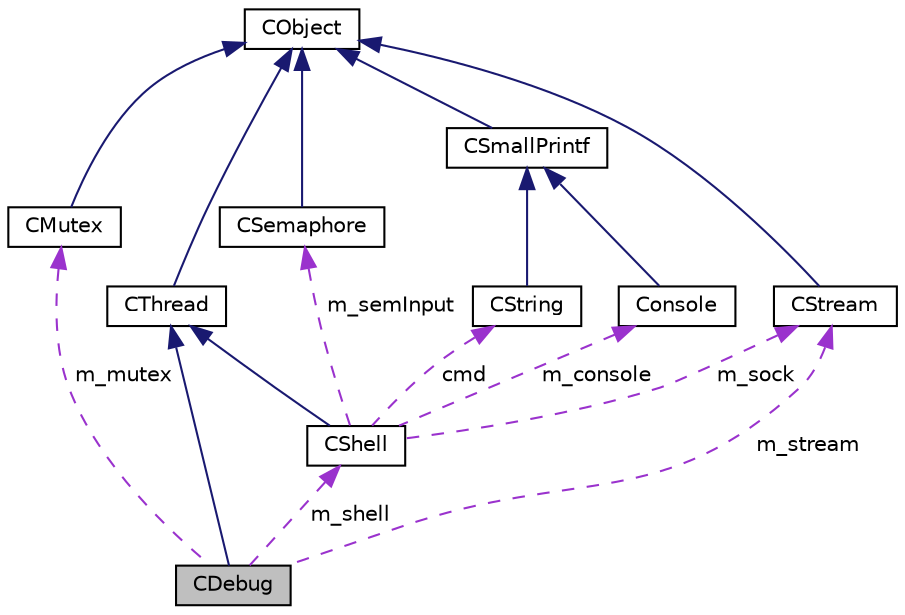 digraph "CDebug"
{
  edge [fontname="Helvetica",fontsize="10",labelfontname="Helvetica",labelfontsize="10"];
  node [fontname="Helvetica",fontsize="10",shape=record];
  Node1 [label="CDebug",height=0.2,width=0.4,color="black", fillcolor="grey75", style="filled" fontcolor="black"];
  Node2 -> Node1 [dir="back",color="midnightblue",fontsize="10",style="solid",fontname="Helvetica"];
  Node2 [label="CThread",height=0.2,width=0.4,color="black", fillcolor="white", style="filled",URL="$d0/d26/class_c_thread.html"];
  Node3 -> Node2 [dir="back",color="midnightblue",fontsize="10",style="solid",fontname="Helvetica"];
  Node3 [label="CObject",height=0.2,width=0.4,color="black", fillcolor="white", style="filled",URL="$dc/dac/class_c_object.html"];
  Node4 -> Node1 [dir="back",color="darkorchid3",fontsize="10",style="dashed",label=" m_stream" ,fontname="Helvetica"];
  Node4 [label="CStream",height=0.2,width=0.4,color="black", fillcolor="white", style="filled",URL="$d4/d16/class_c_stream.html"];
  Node3 -> Node4 [dir="back",color="midnightblue",fontsize="10",style="solid",fontname="Helvetica"];
  Node5 -> Node1 [dir="back",color="darkorchid3",fontsize="10",style="dashed",label=" m_mutex" ,fontname="Helvetica"];
  Node5 [label="CMutex",height=0.2,width=0.4,color="black", fillcolor="white", style="filled",URL="$d3/d0d/class_c_mutex.html"];
  Node3 -> Node5 [dir="back",color="midnightblue",fontsize="10",style="solid",fontname="Helvetica"];
  Node6 -> Node1 [dir="back",color="darkorchid3",fontsize="10",style="dashed",label=" m_shell" ,fontname="Helvetica"];
  Node6 [label="CShell",height=0.2,width=0.4,color="black", fillcolor="white", style="filled",URL="$de/dba/class_c_shell.html"];
  Node2 -> Node6 [dir="back",color="midnightblue",fontsize="10",style="solid",fontname="Helvetica"];
  Node7 -> Node6 [dir="back",color="darkorchid3",fontsize="10",style="dashed",label=" m_console" ,fontname="Helvetica"];
  Node7 [label="Console",height=0.2,width=0.4,color="black", fillcolor="white", style="filled",URL="$d6/d56/class_console.html",tooltip="The Console class provides a lightweight input/output stream to console. "];
  Node8 -> Node7 [dir="back",color="midnightblue",fontsize="10",style="solid",fontname="Helvetica"];
  Node8 [label="CSmallPrintf",height=0.2,width=0.4,color="black", fillcolor="white", style="filled",URL="$de/db4/class_c_small_printf.html"];
  Node3 -> Node8 [dir="back",color="midnightblue",fontsize="10",style="solid",fontname="Helvetica"];
  Node4 -> Node6 [dir="back",color="darkorchid3",fontsize="10",style="dashed",label=" m_sock" ,fontname="Helvetica"];
  Node9 -> Node6 [dir="back",color="darkorchid3",fontsize="10",style="dashed",label=" m_semInput" ,fontname="Helvetica"];
  Node9 [label="CSemaphore",height=0.2,width=0.4,color="black", fillcolor="white", style="filled",URL="$d0/d06/class_c_semaphore.html"];
  Node3 -> Node9 [dir="back",color="midnightblue",fontsize="10",style="solid",fontname="Helvetica"];
  Node10 -> Node6 [dir="back",color="darkorchid3",fontsize="10",style="dashed",label=" cmd" ,fontname="Helvetica"];
  Node10 [label="CString",height=0.2,width=0.4,color="black", fillcolor="white", style="filled",URL="$df/d99/class_c_string.html",tooltip="a string class inherit from CSmallPrintf. "];
  Node8 -> Node10 [dir="back",color="midnightblue",fontsize="10",style="solid",fontname="Helvetica"];
}
